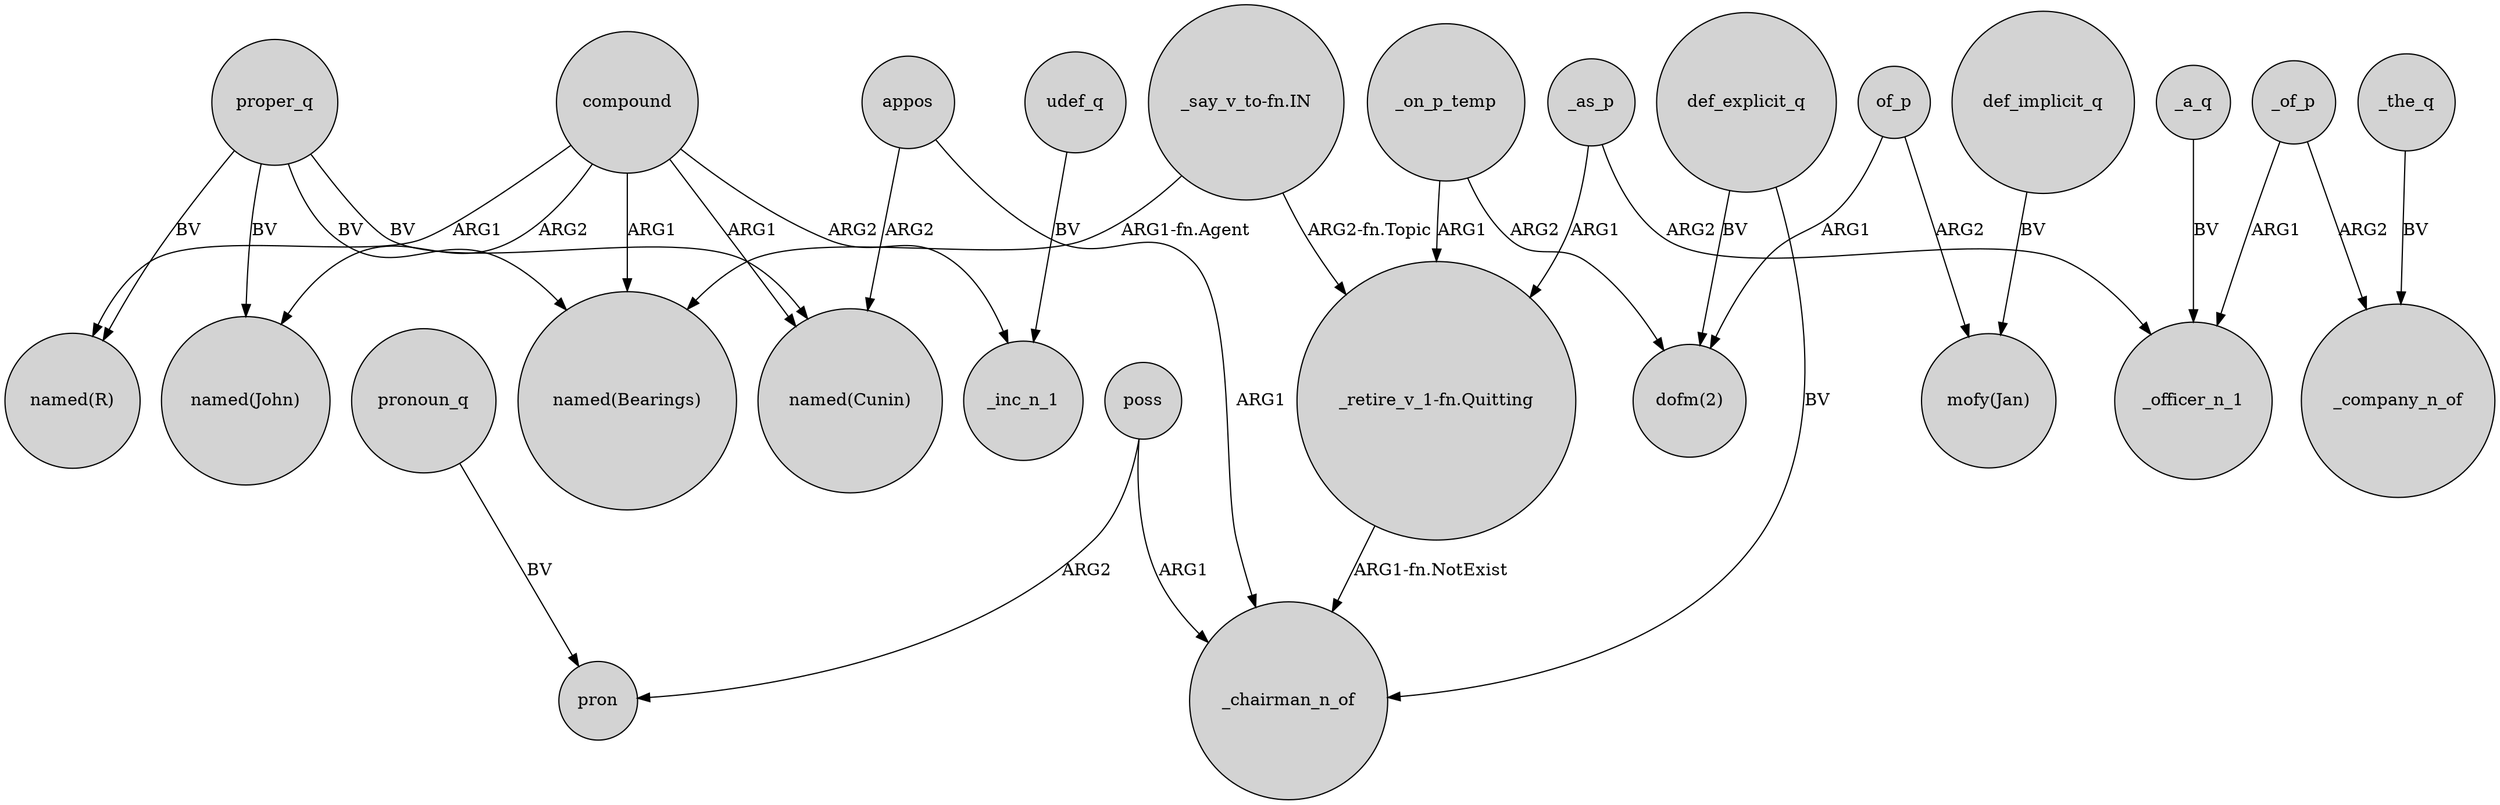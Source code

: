 digraph {
	node [shape=circle style=filled]
	compound -> "named(John)" [label=ARG2]
	udef_q -> _inc_n_1 [label=BV]
	poss -> pron [label=ARG2]
	proper_q -> "named(Cunin)" [label=BV]
	appos -> _chairman_n_of [label=ARG1]
	compound -> "named(Bearings)" [label=ARG1]
	_a_q -> _officer_n_1 [label=BV]
	appos -> "named(Cunin)" [label=ARG2]
	compound -> "named(R)" [label=ARG1]
	_as_p -> "_retire_v_1-fn.Quitting" [label=ARG1]
	of_p -> "dofm(2)" [label=ARG1]
	_the_q -> _company_n_of [label=BV]
	_as_p -> _officer_n_1 [label=ARG2]
	def_implicit_q -> "mofy(Jan)" [label=BV]
	pronoun_q -> pron [label=BV]
	_on_p_temp -> "dofm(2)" [label=ARG2]
	_on_p_temp -> "_retire_v_1-fn.Quitting" [label=ARG1]
	"_retire_v_1-fn.Quitting" -> _chairman_n_of [label="ARG1-fn.NotExist"]
	proper_q -> "named(Bearings)" [label=BV]
	def_explicit_q -> "dofm(2)" [label=BV]
	compound -> "named(Cunin)" [label=ARG1]
	_of_p -> _officer_n_1 [label=ARG1]
	proper_q -> "named(R)" [label=BV]
	"_say_v_to-fn.IN" -> "_retire_v_1-fn.Quitting" [label="ARG2-fn.Topic"]
	"_say_v_to-fn.IN" -> "named(Bearings)" [label="ARG1-fn.Agent"]
	proper_q -> "named(John)" [label=BV]
	of_p -> "mofy(Jan)" [label=ARG2]
	def_explicit_q -> _chairman_n_of [label=BV]
	compound -> _inc_n_1 [label=ARG2]
	_of_p -> _company_n_of [label=ARG2]
	poss -> _chairman_n_of [label=ARG1]
}
